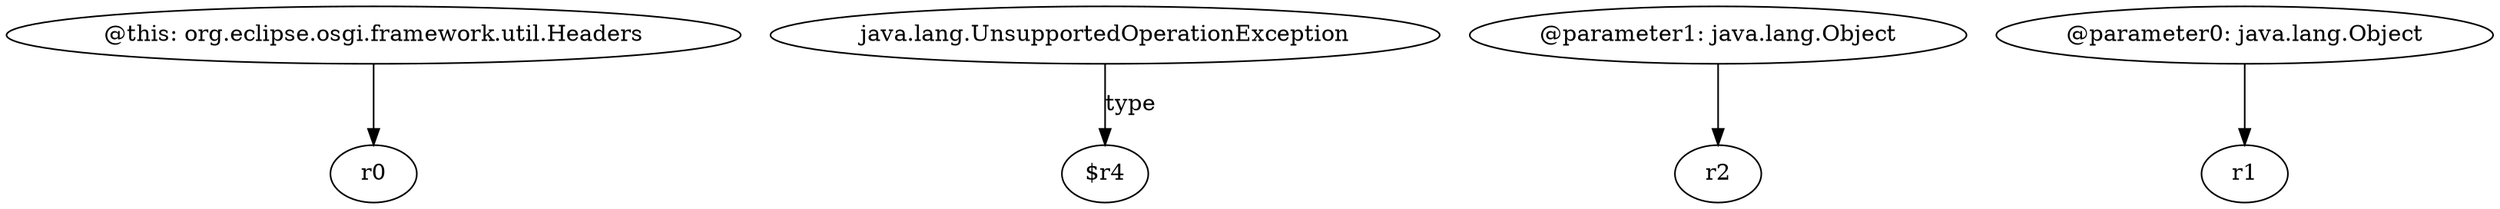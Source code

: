 digraph g {
0[label="@this: org.eclipse.osgi.framework.util.Headers"]
1[label="r0"]
0->1[label=""]
2[label="java.lang.UnsupportedOperationException"]
3[label="$r4"]
2->3[label="type"]
4[label="@parameter1: java.lang.Object"]
5[label="r2"]
4->5[label=""]
6[label="@parameter0: java.lang.Object"]
7[label="r1"]
6->7[label=""]
}